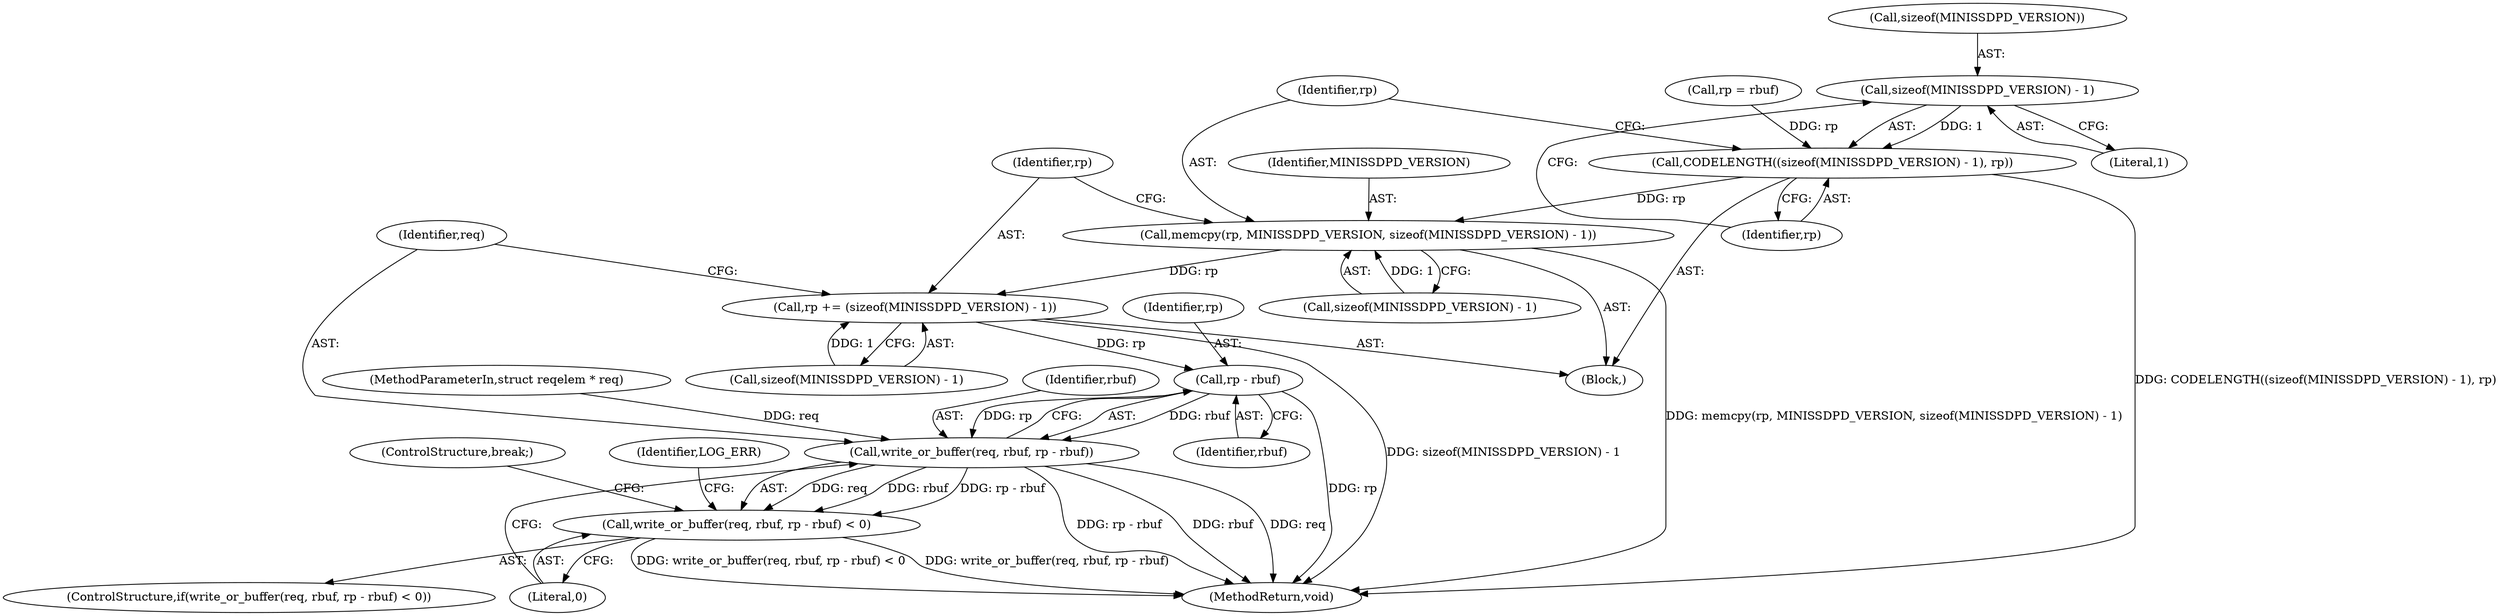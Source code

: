 digraph "0_miniupnp_b238cade9a173c6f751a34acf8ccff838a62aa47@API" {
"1000263" [label="(Call,sizeof(MINISSDPD_VERSION) - 1)"];
"1000262" [label="(Call,CODELENGTH((sizeof(MINISSDPD_VERSION) - 1), rp))"];
"1000268" [label="(Call,memcpy(rp, MINISSDPD_VERSION, sizeof(MINISSDPD_VERSION) - 1))"];
"1000275" [label="(Call,rp += (sizeof(MINISSDPD_VERSION) - 1))"];
"1000286" [label="(Call,rp - rbuf)"];
"1000283" [label="(Call,write_or_buffer(req, rbuf, rp - rbuf))"];
"1000282" [label="(Call,write_or_buffer(req, rbuf, rp - rbuf) < 0)"];
"1001144" [label="(MethodReturn,void)"];
"1000284" [label="(Identifier,req)"];
"1000263" [label="(Call,sizeof(MINISSDPD_VERSION) - 1)"];
"1000277" [label="(Call,sizeof(MINISSDPD_VERSION) - 1)"];
"1000115" [label="(MethodParameterIn,struct reqelem * req)"];
"1000298" [label="(ControlStructure,break;)"];
"1000267" [label="(Identifier,rp)"];
"1000275" [label="(Call,rp += (sizeof(MINISSDPD_VERSION) - 1))"];
"1000266" [label="(Literal,1)"];
"1000276" [label="(Identifier,rp)"];
"1000281" [label="(ControlStructure,if(write_or_buffer(req, rbuf, rp - rbuf) < 0))"];
"1000285" [label="(Identifier,rbuf)"];
"1000270" [label="(Identifier,MINISSDPD_VERSION)"];
"1000289" [label="(Literal,0)"];
"1000287" [label="(Identifier,rp)"];
"1000271" [label="(Call,sizeof(MINISSDPD_VERSION) - 1)"];
"1000269" [label="(Identifier,rp)"];
"1000283" [label="(Call,write_or_buffer(req, rbuf, rp - rbuf))"];
"1000282" [label="(Call,write_or_buffer(req, rbuf, rp - rbuf) < 0)"];
"1000257" [label="(Block,)"];
"1000264" [label="(Call,sizeof(MINISSDPD_VERSION))"];
"1000292" [label="(Identifier,LOG_ERR)"];
"1000259" [label="(Call,rp = rbuf)"];
"1000262" [label="(Call,CODELENGTH((sizeof(MINISSDPD_VERSION) - 1), rp))"];
"1000268" [label="(Call,memcpy(rp, MINISSDPD_VERSION, sizeof(MINISSDPD_VERSION) - 1))"];
"1000286" [label="(Call,rp - rbuf)"];
"1000288" [label="(Identifier,rbuf)"];
"1000263" -> "1000262"  [label="AST: "];
"1000263" -> "1000266"  [label="CFG: "];
"1000264" -> "1000263"  [label="AST: "];
"1000266" -> "1000263"  [label="AST: "];
"1000267" -> "1000263"  [label="CFG: "];
"1000263" -> "1000262"  [label="DDG: 1"];
"1000262" -> "1000257"  [label="AST: "];
"1000262" -> "1000267"  [label="CFG: "];
"1000267" -> "1000262"  [label="AST: "];
"1000269" -> "1000262"  [label="CFG: "];
"1000262" -> "1001144"  [label="DDG: CODELENGTH((sizeof(MINISSDPD_VERSION) - 1), rp)"];
"1000259" -> "1000262"  [label="DDG: rp"];
"1000262" -> "1000268"  [label="DDG: rp"];
"1000268" -> "1000257"  [label="AST: "];
"1000268" -> "1000271"  [label="CFG: "];
"1000269" -> "1000268"  [label="AST: "];
"1000270" -> "1000268"  [label="AST: "];
"1000271" -> "1000268"  [label="AST: "];
"1000276" -> "1000268"  [label="CFG: "];
"1000268" -> "1001144"  [label="DDG: memcpy(rp, MINISSDPD_VERSION, sizeof(MINISSDPD_VERSION) - 1)"];
"1000271" -> "1000268"  [label="DDG: 1"];
"1000268" -> "1000275"  [label="DDG: rp"];
"1000275" -> "1000257"  [label="AST: "];
"1000275" -> "1000277"  [label="CFG: "];
"1000276" -> "1000275"  [label="AST: "];
"1000277" -> "1000275"  [label="AST: "];
"1000284" -> "1000275"  [label="CFG: "];
"1000275" -> "1001144"  [label="DDG: sizeof(MINISSDPD_VERSION) - 1"];
"1000277" -> "1000275"  [label="DDG: 1"];
"1000275" -> "1000286"  [label="DDG: rp"];
"1000286" -> "1000283"  [label="AST: "];
"1000286" -> "1000288"  [label="CFG: "];
"1000287" -> "1000286"  [label="AST: "];
"1000288" -> "1000286"  [label="AST: "];
"1000283" -> "1000286"  [label="CFG: "];
"1000286" -> "1001144"  [label="DDG: rp"];
"1000286" -> "1000283"  [label="DDG: rbuf"];
"1000286" -> "1000283"  [label="DDG: rp"];
"1000283" -> "1000282"  [label="AST: "];
"1000284" -> "1000283"  [label="AST: "];
"1000285" -> "1000283"  [label="AST: "];
"1000289" -> "1000283"  [label="CFG: "];
"1000283" -> "1001144"  [label="DDG: rp - rbuf"];
"1000283" -> "1001144"  [label="DDG: rbuf"];
"1000283" -> "1001144"  [label="DDG: req"];
"1000283" -> "1000282"  [label="DDG: req"];
"1000283" -> "1000282"  [label="DDG: rbuf"];
"1000283" -> "1000282"  [label="DDG: rp - rbuf"];
"1000115" -> "1000283"  [label="DDG: req"];
"1000282" -> "1000281"  [label="AST: "];
"1000282" -> "1000289"  [label="CFG: "];
"1000289" -> "1000282"  [label="AST: "];
"1000292" -> "1000282"  [label="CFG: "];
"1000298" -> "1000282"  [label="CFG: "];
"1000282" -> "1001144"  [label="DDG: write_or_buffer(req, rbuf, rp - rbuf) < 0"];
"1000282" -> "1001144"  [label="DDG: write_or_buffer(req, rbuf, rp - rbuf)"];
}
